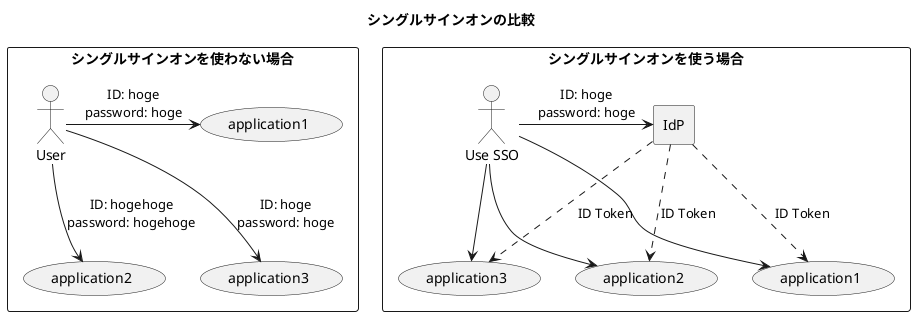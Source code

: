 @startuml SSO
title シングルサインオンの比較

rectangle "シングルサインオンを使わない場合" {
  "User" as User
  User -> (Use): ID: hoge\npassword: hoge
  User --> (Use2): ID: hogehoge\npassword: hogehoge
  User --> (Use3): ID: hoge\npassword: hoge
}

rectangle "シングルサインオンを使う場合" {
  "Use SSO" as Admin
  Admin --> (Use4)
  Admin --> (Use5)
  Admin --> (Use6)
  rectangle "IdP" {
      Admin -> (IdP): ID: hoge\npassword: hoge
      (IdP) ..> (Use4): ID Token
      (IdP) ..> (Use5): ID Token
      (IdP) ..> (Use6): ID Token
  }
}
"application1" as (Use)
"application2" as (Use2)
"application3" as (Use3)
"application1" as (Use4)
"application2" as (Use5)
"application3" as (Use6)
@enduml